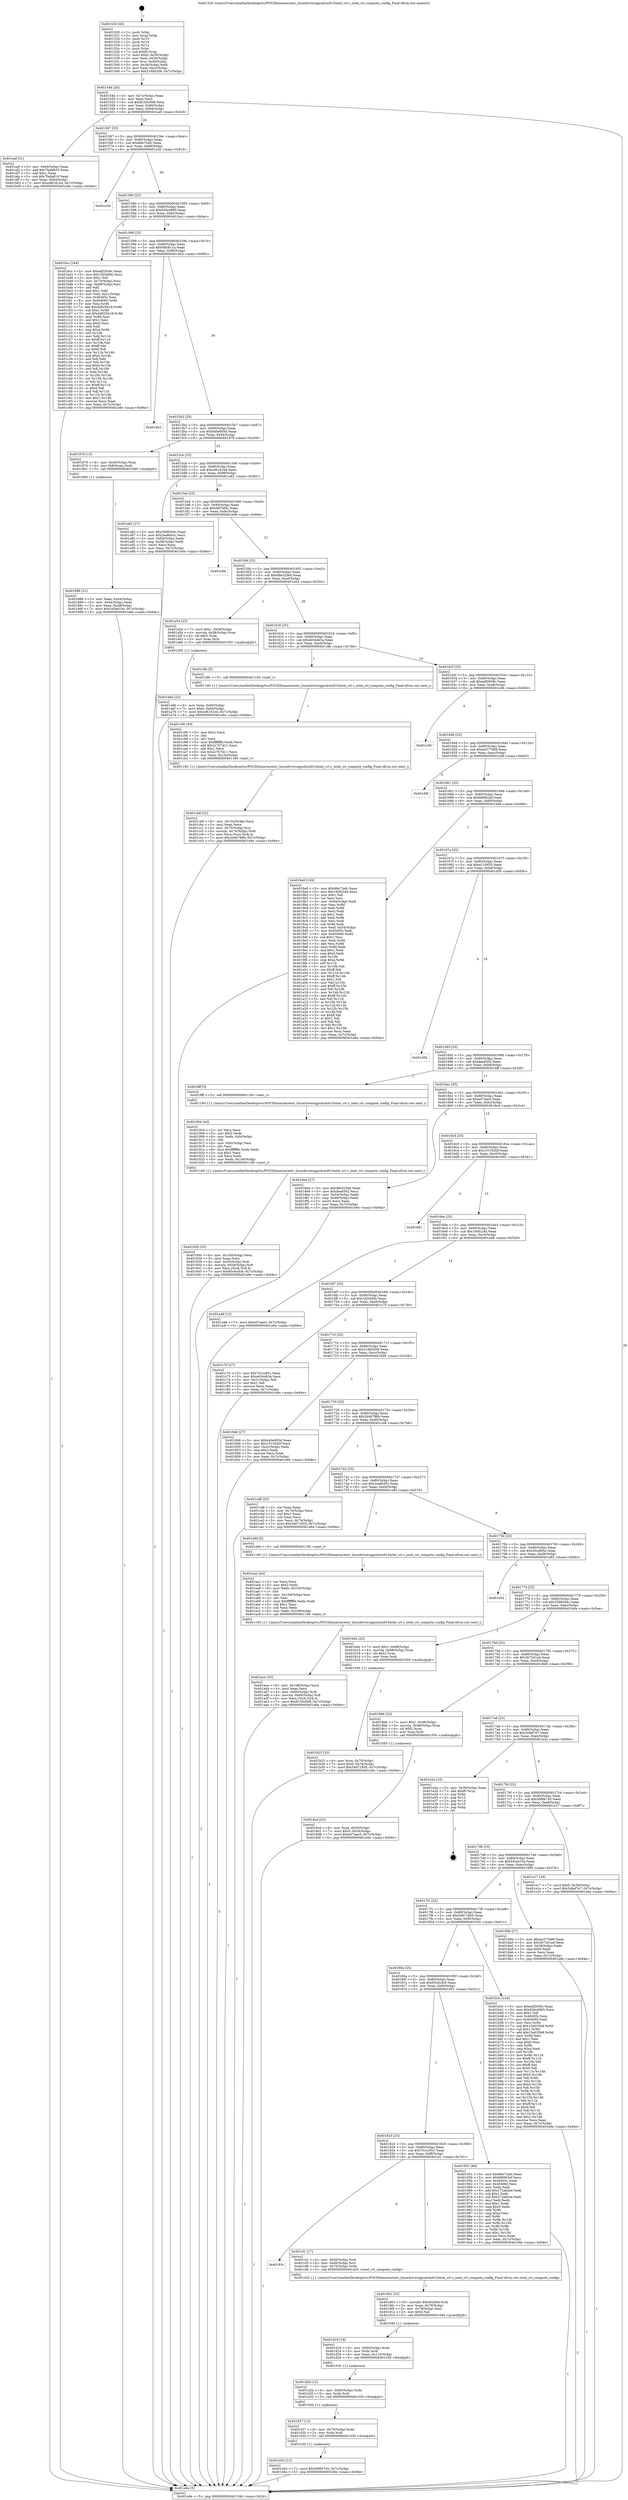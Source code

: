 digraph "0x401520" {
  label = "0x401520 (/mnt/c/Users/mathe/Desktop/tcc/POCII/binaries/extr_linuxdriversgpudrmi915intel_crt.c_intel_crt_compute_config_Final-ollvm.out::main(0))"
  labelloc = "t"
  node[shape=record]

  Entry [label="",width=0.3,height=0.3,shape=circle,fillcolor=black,style=filled]
  "0x40154d" [label="{
     0x40154d [26]\l
     | [instrs]\l
     &nbsp;&nbsp;0x40154d \<+3\>: mov -0x7c(%rbp),%eax\l
     &nbsp;&nbsp;0x401550 \<+2\>: mov %eax,%ecx\l
     &nbsp;&nbsp;0x401552 \<+6\>: sub $0x8150c008,%ecx\l
     &nbsp;&nbsp;0x401558 \<+3\>: mov %eax,-0x80(%rbp)\l
     &nbsp;&nbsp;0x40155b \<+6\>: mov %ecx,-0x84(%rbp)\l
     &nbsp;&nbsp;0x401561 \<+6\>: je 0000000000401aef \<main+0x5cf\>\l
  }"]
  "0x401aef" [label="{
     0x401aef [31]\l
     | [instrs]\l
     &nbsp;&nbsp;0x401aef \<+3\>: mov -0x64(%rbp),%eax\l
     &nbsp;&nbsp;0x401af2 \<+5\>: add $0x7fada816,%eax\l
     &nbsp;&nbsp;0x401af7 \<+3\>: add $0x1,%eax\l
     &nbsp;&nbsp;0x401afa \<+5\>: sub $0x7fada816,%eax\l
     &nbsp;&nbsp;0x401aff \<+3\>: mov %eax,-0x64(%rbp)\l
     &nbsp;&nbsp;0x401b02 \<+7\>: movl $0xcd6181b4,-0x7c(%rbp)\l
     &nbsp;&nbsp;0x401b09 \<+5\>: jmp 0000000000401e6e \<main+0x94e\>\l
  }"]
  "0x401567" [label="{
     0x401567 [25]\l
     | [instrs]\l
     &nbsp;&nbsp;0x401567 \<+5\>: jmp 000000000040156c \<main+0x4c\>\l
     &nbsp;&nbsp;0x40156c \<+3\>: mov -0x80(%rbp),%eax\l
     &nbsp;&nbsp;0x40156f \<+5\>: sub $0x86e72efc,%eax\l
     &nbsp;&nbsp;0x401574 \<+6\>: mov %eax,-0x88(%rbp)\l
     &nbsp;&nbsp;0x40157a \<+6\>: je 0000000000401e3d \<main+0x91d\>\l
  }"]
  Exit [label="",width=0.3,height=0.3,shape=circle,fillcolor=black,style=filled,peripheries=2]
  "0x401e3d" [label="{
     0x401e3d\l
  }", style=dashed]
  "0x401580" [label="{
     0x401580 [25]\l
     | [instrs]\l
     &nbsp;&nbsp;0x401580 \<+5\>: jmp 0000000000401585 \<main+0x65\>\l
     &nbsp;&nbsp;0x401585 \<+3\>: mov -0x80(%rbp),%eax\l
     &nbsp;&nbsp;0x401588 \<+5\>: sub $0x926c4965,%eax\l
     &nbsp;&nbsp;0x40158d \<+6\>: mov %eax,-0x8c(%rbp)\l
     &nbsp;&nbsp;0x401593 \<+6\>: je 0000000000401bcc \<main+0x6ac\>\l
  }"]
  "0x401d43" [label="{
     0x401d43 [12]\l
     | [instrs]\l
     &nbsp;&nbsp;0x401d43 \<+7\>: movl $0x50f84745,-0x7c(%rbp)\l
     &nbsp;&nbsp;0x401d4a \<+5\>: jmp 0000000000401e6e \<main+0x94e\>\l
  }"]
  "0x401bcc" [label="{
     0x401bcc [164]\l
     | [instrs]\l
     &nbsp;&nbsp;0x401bcc \<+5\>: mov $0xedf2939c,%eax\l
     &nbsp;&nbsp;0x401bd1 \<+5\>: mov $0x1fd3409c,%ecx\l
     &nbsp;&nbsp;0x401bd6 \<+2\>: mov $0x1,%dl\l
     &nbsp;&nbsp;0x401bd8 \<+3\>: mov -0x74(%rbp),%esi\l
     &nbsp;&nbsp;0x401bdb \<+3\>: cmp -0x68(%rbp),%esi\l
     &nbsp;&nbsp;0x401bde \<+4\>: setl %dil\l
     &nbsp;&nbsp;0x401be2 \<+4\>: and $0x1,%dil\l
     &nbsp;&nbsp;0x401be6 \<+4\>: mov %dil,-0x21(%rbp)\l
     &nbsp;&nbsp;0x401bea \<+7\>: mov 0x40405c,%esi\l
     &nbsp;&nbsp;0x401bf1 \<+8\>: mov 0x404060,%r8d\l
     &nbsp;&nbsp;0x401bf9 \<+3\>: mov %esi,%r9d\l
     &nbsp;&nbsp;0x401bfc \<+7\>: add $0x5d925b18,%r9d\l
     &nbsp;&nbsp;0x401c03 \<+4\>: sub $0x1,%r9d\l
     &nbsp;&nbsp;0x401c07 \<+7\>: sub $0x5d925b18,%r9d\l
     &nbsp;&nbsp;0x401c0e \<+4\>: imul %r9d,%esi\l
     &nbsp;&nbsp;0x401c12 \<+3\>: and $0x1,%esi\l
     &nbsp;&nbsp;0x401c15 \<+3\>: cmp $0x0,%esi\l
     &nbsp;&nbsp;0x401c18 \<+4\>: sete %dil\l
     &nbsp;&nbsp;0x401c1c \<+4\>: cmp $0xa,%r8d\l
     &nbsp;&nbsp;0x401c20 \<+4\>: setl %r10b\l
     &nbsp;&nbsp;0x401c24 \<+3\>: mov %dil,%r11b\l
     &nbsp;&nbsp;0x401c27 \<+4\>: xor $0xff,%r11b\l
     &nbsp;&nbsp;0x401c2b \<+3\>: mov %r10b,%bl\l
     &nbsp;&nbsp;0x401c2e \<+3\>: xor $0xff,%bl\l
     &nbsp;&nbsp;0x401c31 \<+3\>: xor $0x0,%dl\l
     &nbsp;&nbsp;0x401c34 \<+3\>: mov %r11b,%r14b\l
     &nbsp;&nbsp;0x401c37 \<+4\>: and $0x0,%r14b\l
     &nbsp;&nbsp;0x401c3b \<+3\>: and %dl,%dil\l
     &nbsp;&nbsp;0x401c3e \<+3\>: mov %bl,%r15b\l
     &nbsp;&nbsp;0x401c41 \<+4\>: and $0x0,%r15b\l
     &nbsp;&nbsp;0x401c45 \<+3\>: and %dl,%r10b\l
     &nbsp;&nbsp;0x401c48 \<+3\>: or %dil,%r14b\l
     &nbsp;&nbsp;0x401c4b \<+3\>: or %r10b,%r15b\l
     &nbsp;&nbsp;0x401c4e \<+3\>: xor %r15b,%r14b\l
     &nbsp;&nbsp;0x401c51 \<+3\>: or %bl,%r11b\l
     &nbsp;&nbsp;0x401c54 \<+4\>: xor $0xff,%r11b\l
     &nbsp;&nbsp;0x401c58 \<+3\>: or $0x0,%dl\l
     &nbsp;&nbsp;0x401c5b \<+3\>: and %dl,%r11b\l
     &nbsp;&nbsp;0x401c5e \<+3\>: or %r11b,%r14b\l
     &nbsp;&nbsp;0x401c61 \<+4\>: test $0x1,%r14b\l
     &nbsp;&nbsp;0x401c65 \<+3\>: cmovne %ecx,%eax\l
     &nbsp;&nbsp;0x401c68 \<+3\>: mov %eax,-0x7c(%rbp)\l
     &nbsp;&nbsp;0x401c6b \<+5\>: jmp 0000000000401e6e \<main+0x94e\>\l
  }"]
  "0x401599" [label="{
     0x401599 [25]\l
     | [instrs]\l
     &nbsp;&nbsp;0x401599 \<+5\>: jmp 000000000040159e \<main+0x7e\>\l
     &nbsp;&nbsp;0x40159e \<+3\>: mov -0x80(%rbp),%eax\l
     &nbsp;&nbsp;0x4015a1 \<+5\>: sub $0x94fc811a,%eax\l
     &nbsp;&nbsp;0x4015a6 \<+6\>: mov %eax,-0x90(%rbp)\l
     &nbsp;&nbsp;0x4015ac \<+6\>: je 0000000000401db3 \<main+0x893\>\l
  }"]
  "0x401d37" [label="{
     0x401d37 [12]\l
     | [instrs]\l
     &nbsp;&nbsp;0x401d37 \<+4\>: mov -0x70(%rbp),%rdx\l
     &nbsp;&nbsp;0x401d3b \<+3\>: mov %rdx,%rdi\l
     &nbsp;&nbsp;0x401d3e \<+5\>: call 0000000000401030 \<free@plt\>\l
     | [calls]\l
     &nbsp;&nbsp;0x401030 \{1\} (unknown)\l
  }"]
  "0x401db3" [label="{
     0x401db3\l
  }", style=dashed]
  "0x4015b2" [label="{
     0x4015b2 [25]\l
     | [instrs]\l
     &nbsp;&nbsp;0x4015b2 \<+5\>: jmp 00000000004015b7 \<main+0x97\>\l
     &nbsp;&nbsp;0x4015b7 \<+3\>: mov -0x80(%rbp),%eax\l
     &nbsp;&nbsp;0x4015ba \<+5\>: sub $0xb40e805d,%eax\l
     &nbsp;&nbsp;0x4015bf \<+6\>: mov %eax,-0x94(%rbp)\l
     &nbsp;&nbsp;0x4015c5 \<+6\>: je 0000000000401879 \<main+0x359\>\l
  }"]
  "0x401d2b" [label="{
     0x401d2b [12]\l
     | [instrs]\l
     &nbsp;&nbsp;0x401d2b \<+4\>: mov -0x60(%rbp),%rdx\l
     &nbsp;&nbsp;0x401d2f \<+3\>: mov %rdx,%rdi\l
     &nbsp;&nbsp;0x401d32 \<+5\>: call 0000000000401030 \<free@plt\>\l
     | [calls]\l
     &nbsp;&nbsp;0x401030 \{1\} (unknown)\l
  }"]
  "0x401879" [label="{
     0x401879 [13]\l
     | [instrs]\l
     &nbsp;&nbsp;0x401879 \<+4\>: mov -0x40(%rbp),%rax\l
     &nbsp;&nbsp;0x40187d \<+4\>: mov 0x8(%rax),%rdi\l
     &nbsp;&nbsp;0x401881 \<+5\>: call 0000000000401060 \<atoi@plt\>\l
     | [calls]\l
     &nbsp;&nbsp;0x401060 \{1\} (unknown)\l
  }"]
  "0x4015cb" [label="{
     0x4015cb [25]\l
     | [instrs]\l
     &nbsp;&nbsp;0x4015cb \<+5\>: jmp 00000000004015d0 \<main+0xb0\>\l
     &nbsp;&nbsp;0x4015d0 \<+3\>: mov -0x80(%rbp),%eax\l
     &nbsp;&nbsp;0x4015d3 \<+5\>: sub $0xcd6181b4,%eax\l
     &nbsp;&nbsp;0x4015d8 \<+6\>: mov %eax,-0x98(%rbp)\l
     &nbsp;&nbsp;0x4015de \<+6\>: je 0000000000401a82 \<main+0x562\>\l
  }"]
  "0x401d19" [label="{
     0x401d19 [18]\l
     | [instrs]\l
     &nbsp;&nbsp;0x401d19 \<+4\>: mov -0x50(%rbp),%rdx\l
     &nbsp;&nbsp;0x401d1d \<+3\>: mov %rdx,%rdi\l
     &nbsp;&nbsp;0x401d20 \<+6\>: mov %eax,-0x110(%rbp)\l
     &nbsp;&nbsp;0x401d26 \<+5\>: call 0000000000401030 \<free@plt\>\l
     | [calls]\l
     &nbsp;&nbsp;0x401030 \{1\} (unknown)\l
  }"]
  "0x401a82" [label="{
     0x401a82 [27]\l
     | [instrs]\l
     &nbsp;&nbsp;0x401a82 \<+5\>: mov $0x3598364c,%eax\l
     &nbsp;&nbsp;0x401a87 \<+5\>: mov $0x2ea8b45c,%ecx\l
     &nbsp;&nbsp;0x401a8c \<+3\>: mov -0x64(%rbp),%edx\l
     &nbsp;&nbsp;0x401a8f \<+3\>: cmp -0x58(%rbp),%edx\l
     &nbsp;&nbsp;0x401a92 \<+3\>: cmovl %ecx,%eax\l
     &nbsp;&nbsp;0x401a95 \<+3\>: mov %eax,-0x7c(%rbp)\l
     &nbsp;&nbsp;0x401a98 \<+5\>: jmp 0000000000401e6e \<main+0x94e\>\l
  }"]
  "0x4015e4" [label="{
     0x4015e4 [25]\l
     | [instrs]\l
     &nbsp;&nbsp;0x4015e4 \<+5\>: jmp 00000000004015e9 \<main+0xc9\>\l
     &nbsp;&nbsp;0x4015e9 \<+3\>: mov -0x80(%rbp),%eax\l
     &nbsp;&nbsp;0x4015ec \<+5\>: sub $0xd4f7dfdc,%eax\l
     &nbsp;&nbsp;0x4015f1 \<+6\>: mov %eax,-0x9c(%rbp)\l
     &nbsp;&nbsp;0x4015f7 \<+6\>: je 0000000000401e0b \<main+0x8eb\>\l
  }"]
  "0x401d02" [label="{
     0x401d02 [23]\l
     | [instrs]\l
     &nbsp;&nbsp;0x401d02 \<+10\>: movabs $0x4020b6,%rdi\l
     &nbsp;&nbsp;0x401d0c \<+3\>: mov %eax,-0x78(%rbp)\l
     &nbsp;&nbsp;0x401d0f \<+3\>: mov -0x78(%rbp),%esi\l
     &nbsp;&nbsp;0x401d12 \<+2\>: mov $0x0,%al\l
     &nbsp;&nbsp;0x401d14 \<+5\>: call 0000000000401040 \<printf@plt\>\l
     | [calls]\l
     &nbsp;&nbsp;0x401040 \{1\} (unknown)\l
  }"]
  "0x401e0b" [label="{
     0x401e0b\l
  }", style=dashed]
  "0x4015fd" [label="{
     0x4015fd [25]\l
     | [instrs]\l
     &nbsp;&nbsp;0x4015fd \<+5\>: jmp 0000000000401602 \<main+0xe2\>\l
     &nbsp;&nbsp;0x401602 \<+3\>: mov -0x80(%rbp),%eax\l
     &nbsp;&nbsp;0x401605 \<+5\>: sub $0xd8e325e0,%eax\l
     &nbsp;&nbsp;0x40160a \<+6\>: mov %eax,-0xa0(%rbp)\l
     &nbsp;&nbsp;0x401610 \<+6\>: je 0000000000401a54 \<main+0x534\>\l
  }"]
  "0x40183c" [label="{
     0x40183c\l
  }", style=dashed]
  "0x401a54" [label="{
     0x401a54 [23]\l
     | [instrs]\l
     &nbsp;&nbsp;0x401a54 \<+7\>: movl $0x1,-0x58(%rbp)\l
     &nbsp;&nbsp;0x401a5b \<+4\>: movslq -0x58(%rbp),%rax\l
     &nbsp;&nbsp;0x401a5f \<+4\>: shl $0x2,%rax\l
     &nbsp;&nbsp;0x401a63 \<+3\>: mov %rax,%rdi\l
     &nbsp;&nbsp;0x401a66 \<+5\>: call 0000000000401050 \<malloc@plt\>\l
     | [calls]\l
     &nbsp;&nbsp;0x401050 \{1\} (unknown)\l
  }"]
  "0x401616" [label="{
     0x401616 [25]\l
     | [instrs]\l
     &nbsp;&nbsp;0x401616 \<+5\>: jmp 000000000040161b \<main+0xfb\>\l
     &nbsp;&nbsp;0x40161b \<+3\>: mov -0x80(%rbp),%eax\l
     &nbsp;&nbsp;0x40161e \<+5\>: sub $0xeb544b3a,%eax\l
     &nbsp;&nbsp;0x401623 \<+6\>: mov %eax,-0xa4(%rbp)\l
     &nbsp;&nbsp;0x401629 \<+6\>: je 0000000000401c8b \<main+0x76b\>\l
  }"]
  "0x401cf1" [label="{
     0x401cf1 [17]\l
     | [instrs]\l
     &nbsp;&nbsp;0x401cf1 \<+4\>: mov -0x50(%rbp),%rdi\l
     &nbsp;&nbsp;0x401cf5 \<+4\>: mov -0x60(%rbp),%rsi\l
     &nbsp;&nbsp;0x401cf9 \<+4\>: mov -0x70(%rbp),%rdx\l
     &nbsp;&nbsp;0x401cfd \<+5\>: call 0000000000401420 \<intel_crt_compute_config\>\l
     | [calls]\l
     &nbsp;&nbsp;0x401420 \{1\} (/mnt/c/Users/mathe/Desktop/tcc/POCII/binaries/extr_linuxdriversgpudrmi915intel_crt.c_intel_crt_compute_config_Final-ollvm.out::intel_crt_compute_config)\l
  }"]
  "0x401c8b" [label="{
     0x401c8b [5]\l
     | [instrs]\l
     &nbsp;&nbsp;0x401c8b \<+5\>: call 0000000000401160 \<next_i\>\l
     | [calls]\l
     &nbsp;&nbsp;0x401160 \{1\} (/mnt/c/Users/mathe/Desktop/tcc/POCII/binaries/extr_linuxdriversgpudrmi915intel_crt.c_intel_crt_compute_config_Final-ollvm.out::next_i)\l
  }"]
  "0x40162f" [label="{
     0x40162f [25]\l
     | [instrs]\l
     &nbsp;&nbsp;0x40162f \<+5\>: jmp 0000000000401634 \<main+0x114\>\l
     &nbsp;&nbsp;0x401634 \<+3\>: mov -0x80(%rbp),%eax\l
     &nbsp;&nbsp;0x401637 \<+5\>: sub $0xedf2939c,%eax\l
     &nbsp;&nbsp;0x40163c \<+6\>: mov %eax,-0xa8(%rbp)\l
     &nbsp;&nbsp;0x401642 \<+6\>: je 0000000000401e56 \<main+0x936\>\l
  }"]
  "0x401cb8" [label="{
     0x401cb8 [32]\l
     | [instrs]\l
     &nbsp;&nbsp;0x401cb8 \<+6\>: mov -0x10c(%rbp),%ecx\l
     &nbsp;&nbsp;0x401cbe \<+3\>: imul %eax,%ecx\l
     &nbsp;&nbsp;0x401cc1 \<+4\>: mov -0x70(%rbp),%rsi\l
     &nbsp;&nbsp;0x401cc5 \<+4\>: movslq -0x74(%rbp),%rdi\l
     &nbsp;&nbsp;0x401cc9 \<+3\>: mov %ecx,(%rsi,%rdi,4)\l
     &nbsp;&nbsp;0x401ccc \<+7\>: movl $0x2d46788b,-0x7c(%rbp)\l
     &nbsp;&nbsp;0x401cd3 \<+5\>: jmp 0000000000401e6e \<main+0x94e\>\l
  }"]
  "0x401e56" [label="{
     0x401e56\l
  }", style=dashed]
  "0x401648" [label="{
     0x401648 [25]\l
     | [instrs]\l
     &nbsp;&nbsp;0x401648 \<+5\>: jmp 000000000040164d \<main+0x12d\>\l
     &nbsp;&nbsp;0x40164d \<+3\>: mov -0x80(%rbp),%eax\l
     &nbsp;&nbsp;0x401650 \<+5\>: sub $0xee377b99,%eax\l
     &nbsp;&nbsp;0x401655 \<+6\>: mov %eax,-0xac(%rbp)\l
     &nbsp;&nbsp;0x40165b \<+6\>: je 0000000000401d4f \<main+0x82f\>\l
  }"]
  "0x401c90" [label="{
     0x401c90 [40]\l
     | [instrs]\l
     &nbsp;&nbsp;0x401c90 \<+5\>: mov $0x2,%ecx\l
     &nbsp;&nbsp;0x401c95 \<+1\>: cltd\l
     &nbsp;&nbsp;0x401c96 \<+2\>: idiv %ecx\l
     &nbsp;&nbsp;0x401c98 \<+6\>: imul $0xfffffffe,%edx,%ecx\l
     &nbsp;&nbsp;0x401c9e \<+6\>: add $0x2c7b7d11,%ecx\l
     &nbsp;&nbsp;0x401ca4 \<+3\>: add $0x1,%ecx\l
     &nbsp;&nbsp;0x401ca7 \<+6\>: sub $0x2c7b7d11,%ecx\l
     &nbsp;&nbsp;0x401cad \<+6\>: mov %ecx,-0x10c(%rbp)\l
     &nbsp;&nbsp;0x401cb3 \<+5\>: call 0000000000401160 \<next_i\>\l
     | [calls]\l
     &nbsp;&nbsp;0x401160 \{1\} (/mnt/c/Users/mathe/Desktop/tcc/POCII/binaries/extr_linuxdriversgpudrmi915intel_crt.c_intel_crt_compute_config_Final-ollvm.out::next_i)\l
  }"]
  "0x401d4f" [label="{
     0x401d4f\l
  }", style=dashed]
  "0x401661" [label="{
     0x401661 [25]\l
     | [instrs]\l
     &nbsp;&nbsp;0x401661 \<+5\>: jmp 0000000000401666 \<main+0x146\>\l
     &nbsp;&nbsp;0x401666 \<+3\>: mov -0x80(%rbp),%eax\l
     &nbsp;&nbsp;0x401669 \<+5\>: sub $0xfd6902ef,%eax\l
     &nbsp;&nbsp;0x40166e \<+6\>: mov %eax,-0xb0(%rbp)\l
     &nbsp;&nbsp;0x401674 \<+6\>: je 00000000004019a9 \<main+0x489\>\l
  }"]
  "0x401b25" [label="{
     0x401b25 [23]\l
     | [instrs]\l
     &nbsp;&nbsp;0x401b25 \<+4\>: mov %rax,-0x70(%rbp)\l
     &nbsp;&nbsp;0x401b29 \<+7\>: movl $0x0,-0x74(%rbp)\l
     &nbsp;&nbsp;0x401b30 \<+7\>: movl $0x54671605,-0x7c(%rbp)\l
     &nbsp;&nbsp;0x401b37 \<+5\>: jmp 0000000000401e6e \<main+0x94e\>\l
  }"]
  "0x4019a9" [label="{
     0x4019a9 [159]\l
     | [instrs]\l
     &nbsp;&nbsp;0x4019a9 \<+5\>: mov $0x86e72efc,%eax\l
     &nbsp;&nbsp;0x4019ae \<+5\>: mov $0x16dfc24d,%ecx\l
     &nbsp;&nbsp;0x4019b3 \<+2\>: mov $0x1,%dl\l
     &nbsp;&nbsp;0x4019b5 \<+2\>: xor %esi,%esi\l
     &nbsp;&nbsp;0x4019b7 \<+3\>: mov -0x54(%rbp),%edi\l
     &nbsp;&nbsp;0x4019ba \<+3\>: mov %esi,%r8d\l
     &nbsp;&nbsp;0x4019bd \<+3\>: sub %edi,%r8d\l
     &nbsp;&nbsp;0x4019c0 \<+2\>: mov %esi,%edi\l
     &nbsp;&nbsp;0x4019c2 \<+3\>: sub $0x1,%edi\l
     &nbsp;&nbsp;0x4019c5 \<+3\>: add %edi,%r8d\l
     &nbsp;&nbsp;0x4019c8 \<+2\>: mov %esi,%edi\l
     &nbsp;&nbsp;0x4019ca \<+3\>: sub %r8d,%edi\l
     &nbsp;&nbsp;0x4019cd \<+3\>: mov %edi,-0x54(%rbp)\l
     &nbsp;&nbsp;0x4019d0 \<+7\>: mov 0x40405c,%edi\l
     &nbsp;&nbsp;0x4019d7 \<+8\>: mov 0x404060,%r8d\l
     &nbsp;&nbsp;0x4019df \<+3\>: sub $0x1,%esi\l
     &nbsp;&nbsp;0x4019e2 \<+3\>: mov %edi,%r9d\l
     &nbsp;&nbsp;0x4019e5 \<+3\>: add %esi,%r9d\l
     &nbsp;&nbsp;0x4019e8 \<+4\>: imul %r9d,%edi\l
     &nbsp;&nbsp;0x4019ec \<+3\>: and $0x1,%edi\l
     &nbsp;&nbsp;0x4019ef \<+3\>: cmp $0x0,%edi\l
     &nbsp;&nbsp;0x4019f2 \<+4\>: sete %r10b\l
     &nbsp;&nbsp;0x4019f6 \<+4\>: cmp $0xa,%r8d\l
     &nbsp;&nbsp;0x4019fa \<+4\>: setl %r11b\l
     &nbsp;&nbsp;0x4019fe \<+3\>: mov %r10b,%bl\l
     &nbsp;&nbsp;0x401a01 \<+3\>: xor $0xff,%bl\l
     &nbsp;&nbsp;0x401a04 \<+3\>: mov %r11b,%r14b\l
     &nbsp;&nbsp;0x401a07 \<+4\>: xor $0xff,%r14b\l
     &nbsp;&nbsp;0x401a0b \<+3\>: xor $0x1,%dl\l
     &nbsp;&nbsp;0x401a0e \<+3\>: mov %bl,%r15b\l
     &nbsp;&nbsp;0x401a11 \<+4\>: and $0xff,%r15b\l
     &nbsp;&nbsp;0x401a15 \<+3\>: and %dl,%r10b\l
     &nbsp;&nbsp;0x401a18 \<+3\>: mov %r14b,%r12b\l
     &nbsp;&nbsp;0x401a1b \<+4\>: and $0xff,%r12b\l
     &nbsp;&nbsp;0x401a1f \<+3\>: and %dl,%r11b\l
     &nbsp;&nbsp;0x401a22 \<+3\>: or %r10b,%r15b\l
     &nbsp;&nbsp;0x401a25 \<+3\>: or %r11b,%r12b\l
     &nbsp;&nbsp;0x401a28 \<+3\>: xor %r12b,%r15b\l
     &nbsp;&nbsp;0x401a2b \<+3\>: or %r14b,%bl\l
     &nbsp;&nbsp;0x401a2e \<+3\>: xor $0xff,%bl\l
     &nbsp;&nbsp;0x401a31 \<+3\>: or $0x1,%dl\l
     &nbsp;&nbsp;0x401a34 \<+2\>: and %dl,%bl\l
     &nbsp;&nbsp;0x401a36 \<+3\>: or %bl,%r15b\l
     &nbsp;&nbsp;0x401a39 \<+4\>: test $0x1,%r15b\l
     &nbsp;&nbsp;0x401a3d \<+3\>: cmovne %ecx,%eax\l
     &nbsp;&nbsp;0x401a40 \<+3\>: mov %eax,-0x7c(%rbp)\l
     &nbsp;&nbsp;0x401a43 \<+5\>: jmp 0000000000401e6e \<main+0x94e\>\l
  }"]
  "0x40167a" [label="{
     0x40167a [25]\l
     | [instrs]\l
     &nbsp;&nbsp;0x40167a \<+5\>: jmp 000000000040167f \<main+0x15f\>\l
     &nbsp;&nbsp;0x40167f \<+3\>: mov -0x80(%rbp),%eax\l
     &nbsp;&nbsp;0x401682 \<+5\>: sub $0xa110d53,%eax\l
     &nbsp;&nbsp;0x401687 \<+6\>: mov %eax,-0xb4(%rbp)\l
     &nbsp;&nbsp;0x40168d \<+6\>: je 0000000000401d5b \<main+0x83b\>\l
  }"]
  "0x401ace" [label="{
     0x401ace [33]\l
     | [instrs]\l
     &nbsp;&nbsp;0x401ace \<+6\>: mov -0x108(%rbp),%ecx\l
     &nbsp;&nbsp;0x401ad4 \<+3\>: imul %eax,%ecx\l
     &nbsp;&nbsp;0x401ad7 \<+4\>: mov -0x60(%rbp),%rdi\l
     &nbsp;&nbsp;0x401adb \<+4\>: movslq -0x64(%rbp),%r8\l
     &nbsp;&nbsp;0x401adf \<+4\>: mov %ecx,(%rdi,%r8,4)\l
     &nbsp;&nbsp;0x401ae3 \<+7\>: movl $0x8150c008,-0x7c(%rbp)\l
     &nbsp;&nbsp;0x401aea \<+5\>: jmp 0000000000401e6e \<main+0x94e\>\l
  }"]
  "0x401d5b" [label="{
     0x401d5b\l
  }", style=dashed]
  "0x401693" [label="{
     0x401693 [25]\l
     | [instrs]\l
     &nbsp;&nbsp;0x401693 \<+5\>: jmp 0000000000401698 \<main+0x178\>\l
     &nbsp;&nbsp;0x401698 \<+3\>: mov -0x80(%rbp),%eax\l
     &nbsp;&nbsp;0x40169b \<+5\>: sub $0xdea9302,%eax\l
     &nbsp;&nbsp;0x4016a0 \<+6\>: mov %eax,-0xb8(%rbp)\l
     &nbsp;&nbsp;0x4016a6 \<+6\>: je 00000000004018ff \<main+0x3df\>\l
  }"]
  "0x401aa2" [label="{
     0x401aa2 [44]\l
     | [instrs]\l
     &nbsp;&nbsp;0x401aa2 \<+2\>: xor %ecx,%ecx\l
     &nbsp;&nbsp;0x401aa4 \<+5\>: mov $0x2,%edx\l
     &nbsp;&nbsp;0x401aa9 \<+6\>: mov %edx,-0x104(%rbp)\l
     &nbsp;&nbsp;0x401aaf \<+1\>: cltd\l
     &nbsp;&nbsp;0x401ab0 \<+6\>: mov -0x104(%rbp),%esi\l
     &nbsp;&nbsp;0x401ab6 \<+2\>: idiv %esi\l
     &nbsp;&nbsp;0x401ab8 \<+6\>: imul $0xfffffffe,%edx,%edx\l
     &nbsp;&nbsp;0x401abe \<+3\>: sub $0x1,%ecx\l
     &nbsp;&nbsp;0x401ac1 \<+2\>: sub %ecx,%edx\l
     &nbsp;&nbsp;0x401ac3 \<+6\>: mov %edx,-0x108(%rbp)\l
     &nbsp;&nbsp;0x401ac9 \<+5\>: call 0000000000401160 \<next_i\>\l
     | [calls]\l
     &nbsp;&nbsp;0x401160 \{1\} (/mnt/c/Users/mathe/Desktop/tcc/POCII/binaries/extr_linuxdriversgpudrmi915intel_crt.c_intel_crt_compute_config_Final-ollvm.out::next_i)\l
  }"]
  "0x4018ff" [label="{
     0x4018ff [5]\l
     | [instrs]\l
     &nbsp;&nbsp;0x4018ff \<+5\>: call 0000000000401160 \<next_i\>\l
     | [calls]\l
     &nbsp;&nbsp;0x401160 \{1\} (/mnt/c/Users/mathe/Desktop/tcc/POCII/binaries/extr_linuxdriversgpudrmi915intel_crt.c_intel_crt_compute_config_Final-ollvm.out::next_i)\l
  }"]
  "0x4016ac" [label="{
     0x4016ac [25]\l
     | [instrs]\l
     &nbsp;&nbsp;0x4016ac \<+5\>: jmp 00000000004016b1 \<main+0x191\>\l
     &nbsp;&nbsp;0x4016b1 \<+3\>: mov -0x80(%rbp),%eax\l
     &nbsp;&nbsp;0x4016b4 \<+5\>: sub $0xe07aee3,%eax\l
     &nbsp;&nbsp;0x4016b9 \<+6\>: mov %eax,-0xbc(%rbp)\l
     &nbsp;&nbsp;0x4016bf \<+6\>: je 00000000004018e4 \<main+0x3c4\>\l
  }"]
  "0x401a6b" [label="{
     0x401a6b [23]\l
     | [instrs]\l
     &nbsp;&nbsp;0x401a6b \<+4\>: mov %rax,-0x60(%rbp)\l
     &nbsp;&nbsp;0x401a6f \<+7\>: movl $0x0,-0x64(%rbp)\l
     &nbsp;&nbsp;0x401a76 \<+7\>: movl $0xcd6181b4,-0x7c(%rbp)\l
     &nbsp;&nbsp;0x401a7d \<+5\>: jmp 0000000000401e6e \<main+0x94e\>\l
  }"]
  "0x4018e4" [label="{
     0x4018e4 [27]\l
     | [instrs]\l
     &nbsp;&nbsp;0x4018e4 \<+5\>: mov $0xd8e325e0,%eax\l
     &nbsp;&nbsp;0x4018e9 \<+5\>: mov $0xdea9302,%ecx\l
     &nbsp;&nbsp;0x4018ee \<+3\>: mov -0x54(%rbp),%edx\l
     &nbsp;&nbsp;0x4018f1 \<+3\>: cmp -0x48(%rbp),%edx\l
     &nbsp;&nbsp;0x4018f4 \<+3\>: cmovl %ecx,%eax\l
     &nbsp;&nbsp;0x4018f7 \<+3\>: mov %eax,-0x7c(%rbp)\l
     &nbsp;&nbsp;0x4018fa \<+5\>: jmp 0000000000401e6e \<main+0x94e\>\l
  }"]
  "0x4016c5" [label="{
     0x4016c5 [25]\l
     | [instrs]\l
     &nbsp;&nbsp;0x4016c5 \<+5\>: jmp 00000000004016ca \<main+0x1aa\>\l
     &nbsp;&nbsp;0x4016ca \<+3\>: mov -0x80(%rbp),%eax\l
     &nbsp;&nbsp;0x4016cd \<+5\>: sub $0x10155d2f,%eax\l
     &nbsp;&nbsp;0x4016d2 \<+6\>: mov %eax,-0xc0(%rbp)\l
     &nbsp;&nbsp;0x4016d8 \<+6\>: je 0000000000401861 \<main+0x341\>\l
  }"]
  "0x401823" [label="{
     0x401823 [25]\l
     | [instrs]\l
     &nbsp;&nbsp;0x401823 \<+5\>: jmp 0000000000401828 \<main+0x308\>\l
     &nbsp;&nbsp;0x401828 \<+3\>: mov -0x80(%rbp),%eax\l
     &nbsp;&nbsp;0x40182b \<+5\>: sub $0x701cc951,%eax\l
     &nbsp;&nbsp;0x401830 \<+6\>: mov %eax,-0xf8(%rbp)\l
     &nbsp;&nbsp;0x401836 \<+6\>: je 0000000000401cf1 \<main+0x7d1\>\l
  }"]
  "0x401861" [label="{
     0x401861\l
  }", style=dashed]
  "0x4016de" [label="{
     0x4016de [25]\l
     | [instrs]\l
     &nbsp;&nbsp;0x4016de \<+5\>: jmp 00000000004016e3 \<main+0x1c3\>\l
     &nbsp;&nbsp;0x4016e3 \<+3\>: mov -0x80(%rbp),%eax\l
     &nbsp;&nbsp;0x4016e6 \<+5\>: sub $0x16dfc24d,%eax\l
     &nbsp;&nbsp;0x4016eb \<+6\>: mov %eax,-0xc4(%rbp)\l
     &nbsp;&nbsp;0x4016f1 \<+6\>: je 0000000000401a48 \<main+0x528\>\l
  }"]
  "0x401951" [label="{
     0x401951 [88]\l
     | [instrs]\l
     &nbsp;&nbsp;0x401951 \<+5\>: mov $0x86e72efc,%eax\l
     &nbsp;&nbsp;0x401956 \<+5\>: mov $0xfd6902ef,%ecx\l
     &nbsp;&nbsp;0x40195b \<+7\>: mov 0x40405c,%edx\l
     &nbsp;&nbsp;0x401962 \<+7\>: mov 0x404060,%esi\l
     &nbsp;&nbsp;0x401969 \<+2\>: mov %edx,%edi\l
     &nbsp;&nbsp;0x40196b \<+6\>: add $0x272a82ee,%edi\l
     &nbsp;&nbsp;0x401971 \<+3\>: sub $0x1,%edi\l
     &nbsp;&nbsp;0x401974 \<+6\>: sub $0x272a82ee,%edi\l
     &nbsp;&nbsp;0x40197a \<+3\>: imul %edi,%edx\l
     &nbsp;&nbsp;0x40197d \<+3\>: and $0x1,%edx\l
     &nbsp;&nbsp;0x401980 \<+3\>: cmp $0x0,%edx\l
     &nbsp;&nbsp;0x401983 \<+4\>: sete %r8b\l
     &nbsp;&nbsp;0x401987 \<+3\>: cmp $0xa,%esi\l
     &nbsp;&nbsp;0x40198a \<+4\>: setl %r9b\l
     &nbsp;&nbsp;0x40198e \<+3\>: mov %r8b,%r10b\l
     &nbsp;&nbsp;0x401991 \<+3\>: and %r9b,%r10b\l
     &nbsp;&nbsp;0x401994 \<+3\>: xor %r9b,%r8b\l
     &nbsp;&nbsp;0x401997 \<+3\>: or %r8b,%r10b\l
     &nbsp;&nbsp;0x40199a \<+4\>: test $0x1,%r10b\l
     &nbsp;&nbsp;0x40199e \<+3\>: cmovne %ecx,%eax\l
     &nbsp;&nbsp;0x4019a1 \<+3\>: mov %eax,-0x7c(%rbp)\l
     &nbsp;&nbsp;0x4019a4 \<+5\>: jmp 0000000000401e6e \<main+0x94e\>\l
  }"]
  "0x401a48" [label="{
     0x401a48 [12]\l
     | [instrs]\l
     &nbsp;&nbsp;0x401a48 \<+7\>: movl $0xe07aee3,-0x7c(%rbp)\l
     &nbsp;&nbsp;0x401a4f \<+5\>: jmp 0000000000401e6e \<main+0x94e\>\l
  }"]
  "0x4016f7" [label="{
     0x4016f7 [25]\l
     | [instrs]\l
     &nbsp;&nbsp;0x4016f7 \<+5\>: jmp 00000000004016fc \<main+0x1dc\>\l
     &nbsp;&nbsp;0x4016fc \<+3\>: mov -0x80(%rbp),%eax\l
     &nbsp;&nbsp;0x4016ff \<+5\>: sub $0x1fd3409c,%eax\l
     &nbsp;&nbsp;0x401704 \<+6\>: mov %eax,-0xc8(%rbp)\l
     &nbsp;&nbsp;0x40170a \<+6\>: je 0000000000401c70 \<main+0x750\>\l
  }"]
  "0x40180a" [label="{
     0x40180a [25]\l
     | [instrs]\l
     &nbsp;&nbsp;0x40180a \<+5\>: jmp 000000000040180f \<main+0x2ef\>\l
     &nbsp;&nbsp;0x40180f \<+3\>: mov -0x80(%rbp),%eax\l
     &nbsp;&nbsp;0x401812 \<+5\>: sub $0x65c6cdc9,%eax\l
     &nbsp;&nbsp;0x401817 \<+6\>: mov %eax,-0xf4(%rbp)\l
     &nbsp;&nbsp;0x40181d \<+6\>: je 0000000000401951 \<main+0x431\>\l
  }"]
  "0x401c70" [label="{
     0x401c70 [27]\l
     | [instrs]\l
     &nbsp;&nbsp;0x401c70 \<+5\>: mov $0x701cc951,%eax\l
     &nbsp;&nbsp;0x401c75 \<+5\>: mov $0xeb544b3a,%ecx\l
     &nbsp;&nbsp;0x401c7a \<+3\>: mov -0x21(%rbp),%dl\l
     &nbsp;&nbsp;0x401c7d \<+3\>: test $0x1,%dl\l
     &nbsp;&nbsp;0x401c80 \<+3\>: cmovne %ecx,%eax\l
     &nbsp;&nbsp;0x401c83 \<+3\>: mov %eax,-0x7c(%rbp)\l
     &nbsp;&nbsp;0x401c86 \<+5\>: jmp 0000000000401e6e \<main+0x94e\>\l
  }"]
  "0x401710" [label="{
     0x401710 [25]\l
     | [instrs]\l
     &nbsp;&nbsp;0x401710 \<+5\>: jmp 0000000000401715 \<main+0x1f5\>\l
     &nbsp;&nbsp;0x401715 \<+3\>: mov -0x80(%rbp),%eax\l
     &nbsp;&nbsp;0x401718 \<+5\>: sub $0x216b0208,%eax\l
     &nbsp;&nbsp;0x40171d \<+6\>: mov %eax,-0xcc(%rbp)\l
     &nbsp;&nbsp;0x401723 \<+6\>: je 0000000000401846 \<main+0x326\>\l
  }"]
  "0x401b3c" [label="{
     0x401b3c [144]\l
     | [instrs]\l
     &nbsp;&nbsp;0x401b3c \<+5\>: mov $0xedf2939c,%eax\l
     &nbsp;&nbsp;0x401b41 \<+5\>: mov $0x926c4965,%ecx\l
     &nbsp;&nbsp;0x401b46 \<+2\>: mov $0x1,%dl\l
     &nbsp;&nbsp;0x401b48 \<+7\>: mov 0x40405c,%esi\l
     &nbsp;&nbsp;0x401b4f \<+7\>: mov 0x404060,%edi\l
     &nbsp;&nbsp;0x401b56 \<+3\>: mov %esi,%r8d\l
     &nbsp;&nbsp;0x401b59 \<+7\>: sub $0x15a035b8,%r8d\l
     &nbsp;&nbsp;0x401b60 \<+4\>: sub $0x1,%r8d\l
     &nbsp;&nbsp;0x401b64 \<+7\>: add $0x15a035b8,%r8d\l
     &nbsp;&nbsp;0x401b6b \<+4\>: imul %r8d,%esi\l
     &nbsp;&nbsp;0x401b6f \<+3\>: and $0x1,%esi\l
     &nbsp;&nbsp;0x401b72 \<+3\>: cmp $0x0,%esi\l
     &nbsp;&nbsp;0x401b75 \<+4\>: sete %r9b\l
     &nbsp;&nbsp;0x401b79 \<+3\>: cmp $0xa,%edi\l
     &nbsp;&nbsp;0x401b7c \<+4\>: setl %r10b\l
     &nbsp;&nbsp;0x401b80 \<+3\>: mov %r9b,%r11b\l
     &nbsp;&nbsp;0x401b83 \<+4\>: xor $0xff,%r11b\l
     &nbsp;&nbsp;0x401b87 \<+3\>: mov %r10b,%bl\l
     &nbsp;&nbsp;0x401b8a \<+3\>: xor $0xff,%bl\l
     &nbsp;&nbsp;0x401b8d \<+3\>: xor $0x0,%dl\l
     &nbsp;&nbsp;0x401b90 \<+3\>: mov %r11b,%r14b\l
     &nbsp;&nbsp;0x401b93 \<+4\>: and $0x0,%r14b\l
     &nbsp;&nbsp;0x401b97 \<+3\>: and %dl,%r9b\l
     &nbsp;&nbsp;0x401b9a \<+3\>: mov %bl,%r15b\l
     &nbsp;&nbsp;0x401b9d \<+4\>: and $0x0,%r15b\l
     &nbsp;&nbsp;0x401ba1 \<+3\>: and %dl,%r10b\l
     &nbsp;&nbsp;0x401ba4 \<+3\>: or %r9b,%r14b\l
     &nbsp;&nbsp;0x401ba7 \<+3\>: or %r10b,%r15b\l
     &nbsp;&nbsp;0x401baa \<+3\>: xor %r15b,%r14b\l
     &nbsp;&nbsp;0x401bad \<+3\>: or %bl,%r11b\l
     &nbsp;&nbsp;0x401bb0 \<+4\>: xor $0xff,%r11b\l
     &nbsp;&nbsp;0x401bb4 \<+3\>: or $0x0,%dl\l
     &nbsp;&nbsp;0x401bb7 \<+3\>: and %dl,%r11b\l
     &nbsp;&nbsp;0x401bba \<+3\>: or %r11b,%r14b\l
     &nbsp;&nbsp;0x401bbd \<+4\>: test $0x1,%r14b\l
     &nbsp;&nbsp;0x401bc1 \<+3\>: cmovne %ecx,%eax\l
     &nbsp;&nbsp;0x401bc4 \<+3\>: mov %eax,-0x7c(%rbp)\l
     &nbsp;&nbsp;0x401bc7 \<+5\>: jmp 0000000000401e6e \<main+0x94e\>\l
  }"]
  "0x401846" [label="{
     0x401846 [27]\l
     | [instrs]\l
     &nbsp;&nbsp;0x401846 \<+5\>: mov $0xb40e805d,%eax\l
     &nbsp;&nbsp;0x40184b \<+5\>: mov $0x10155d2f,%ecx\l
     &nbsp;&nbsp;0x401850 \<+3\>: mov -0x2c(%rbp),%edx\l
     &nbsp;&nbsp;0x401853 \<+3\>: cmp $0x2,%edx\l
     &nbsp;&nbsp;0x401856 \<+3\>: cmovne %ecx,%eax\l
     &nbsp;&nbsp;0x401859 \<+3\>: mov %eax,-0x7c(%rbp)\l
     &nbsp;&nbsp;0x40185c \<+5\>: jmp 0000000000401e6e \<main+0x94e\>\l
  }"]
  "0x401729" [label="{
     0x401729 [25]\l
     | [instrs]\l
     &nbsp;&nbsp;0x401729 \<+5\>: jmp 000000000040172e \<main+0x20e\>\l
     &nbsp;&nbsp;0x40172e \<+3\>: mov -0x80(%rbp),%eax\l
     &nbsp;&nbsp;0x401731 \<+5\>: sub $0x2d46788b,%eax\l
     &nbsp;&nbsp;0x401736 \<+6\>: mov %eax,-0xd0(%rbp)\l
     &nbsp;&nbsp;0x40173c \<+6\>: je 0000000000401cd8 \<main+0x7b8\>\l
  }"]
  "0x401e6e" [label="{
     0x401e6e [5]\l
     | [instrs]\l
     &nbsp;&nbsp;0x401e6e \<+5\>: jmp 000000000040154d \<main+0x2d\>\l
  }"]
  "0x401520" [label="{
     0x401520 [45]\l
     | [instrs]\l
     &nbsp;&nbsp;0x401520 \<+1\>: push %rbp\l
     &nbsp;&nbsp;0x401521 \<+3\>: mov %rsp,%rbp\l
     &nbsp;&nbsp;0x401524 \<+2\>: push %r15\l
     &nbsp;&nbsp;0x401526 \<+2\>: push %r14\l
     &nbsp;&nbsp;0x401528 \<+2\>: push %r12\l
     &nbsp;&nbsp;0x40152a \<+1\>: push %rbx\l
     &nbsp;&nbsp;0x40152b \<+7\>: sub $0xf0,%rsp\l
     &nbsp;&nbsp;0x401532 \<+7\>: movl $0x0,-0x30(%rbp)\l
     &nbsp;&nbsp;0x401539 \<+3\>: mov %edi,-0x34(%rbp)\l
     &nbsp;&nbsp;0x40153c \<+4\>: mov %rsi,-0x40(%rbp)\l
     &nbsp;&nbsp;0x401540 \<+3\>: mov -0x34(%rbp),%edi\l
     &nbsp;&nbsp;0x401543 \<+3\>: mov %edi,-0x2c(%rbp)\l
     &nbsp;&nbsp;0x401546 \<+7\>: movl $0x216b0208,-0x7c(%rbp)\l
  }"]
  "0x401886" [label="{
     0x401886 [21]\l
     | [instrs]\l
     &nbsp;&nbsp;0x401886 \<+3\>: mov %eax,-0x44(%rbp)\l
     &nbsp;&nbsp;0x401889 \<+3\>: mov -0x44(%rbp),%eax\l
     &nbsp;&nbsp;0x40188c \<+3\>: mov %eax,-0x28(%rbp)\l
     &nbsp;&nbsp;0x40188f \<+7\>: movl $0x545ee33e,-0x7c(%rbp)\l
     &nbsp;&nbsp;0x401896 \<+5\>: jmp 0000000000401e6e \<main+0x94e\>\l
  }"]
  "0x401930" [label="{
     0x401930 [33]\l
     | [instrs]\l
     &nbsp;&nbsp;0x401930 \<+6\>: mov -0x100(%rbp),%ecx\l
     &nbsp;&nbsp;0x401936 \<+3\>: imul %eax,%ecx\l
     &nbsp;&nbsp;0x401939 \<+4\>: mov -0x50(%rbp),%rdi\l
     &nbsp;&nbsp;0x40193d \<+4\>: movslq -0x54(%rbp),%r8\l
     &nbsp;&nbsp;0x401941 \<+4\>: mov %ecx,(%rdi,%r8,4)\l
     &nbsp;&nbsp;0x401945 \<+7\>: movl $0x65c6cdc9,-0x7c(%rbp)\l
     &nbsp;&nbsp;0x40194c \<+5\>: jmp 0000000000401e6e \<main+0x94e\>\l
  }"]
  "0x401cd8" [label="{
     0x401cd8 [25]\l
     | [instrs]\l
     &nbsp;&nbsp;0x401cd8 \<+2\>: xor %eax,%eax\l
     &nbsp;&nbsp;0x401cda \<+3\>: mov -0x74(%rbp),%ecx\l
     &nbsp;&nbsp;0x401cdd \<+3\>: sub $0x1,%eax\l
     &nbsp;&nbsp;0x401ce0 \<+2\>: sub %eax,%ecx\l
     &nbsp;&nbsp;0x401ce2 \<+3\>: mov %ecx,-0x74(%rbp)\l
     &nbsp;&nbsp;0x401ce5 \<+7\>: movl $0x54671605,-0x7c(%rbp)\l
     &nbsp;&nbsp;0x401cec \<+5\>: jmp 0000000000401e6e \<main+0x94e\>\l
  }"]
  "0x401742" [label="{
     0x401742 [25]\l
     | [instrs]\l
     &nbsp;&nbsp;0x401742 \<+5\>: jmp 0000000000401747 \<main+0x227\>\l
     &nbsp;&nbsp;0x401747 \<+3\>: mov -0x80(%rbp),%eax\l
     &nbsp;&nbsp;0x40174a \<+5\>: sub $0x2ea8b45c,%eax\l
     &nbsp;&nbsp;0x40174f \<+6\>: mov %eax,-0xd4(%rbp)\l
     &nbsp;&nbsp;0x401755 \<+6\>: je 0000000000401a9d \<main+0x57d\>\l
  }"]
  "0x401904" [label="{
     0x401904 [44]\l
     | [instrs]\l
     &nbsp;&nbsp;0x401904 \<+2\>: xor %ecx,%ecx\l
     &nbsp;&nbsp;0x401906 \<+5\>: mov $0x2,%edx\l
     &nbsp;&nbsp;0x40190b \<+6\>: mov %edx,-0xfc(%rbp)\l
     &nbsp;&nbsp;0x401911 \<+1\>: cltd\l
     &nbsp;&nbsp;0x401912 \<+6\>: mov -0xfc(%rbp),%esi\l
     &nbsp;&nbsp;0x401918 \<+2\>: idiv %esi\l
     &nbsp;&nbsp;0x40191a \<+6\>: imul $0xfffffffe,%edx,%edx\l
     &nbsp;&nbsp;0x401920 \<+3\>: sub $0x1,%ecx\l
     &nbsp;&nbsp;0x401923 \<+2\>: sub %ecx,%edx\l
     &nbsp;&nbsp;0x401925 \<+6\>: mov %edx,-0x100(%rbp)\l
     &nbsp;&nbsp;0x40192b \<+5\>: call 0000000000401160 \<next_i\>\l
     | [calls]\l
     &nbsp;&nbsp;0x401160 \{1\} (/mnt/c/Users/mathe/Desktop/tcc/POCII/binaries/extr_linuxdriversgpudrmi915intel_crt.c_intel_crt_compute_config_Final-ollvm.out::next_i)\l
  }"]
  "0x401a9d" [label="{
     0x401a9d [5]\l
     | [instrs]\l
     &nbsp;&nbsp;0x401a9d \<+5\>: call 0000000000401160 \<next_i\>\l
     | [calls]\l
     &nbsp;&nbsp;0x401160 \{1\} (/mnt/c/Users/mathe/Desktop/tcc/POCII/binaries/extr_linuxdriversgpudrmi915intel_crt.c_intel_crt_compute_config_Final-ollvm.out::next_i)\l
  }"]
  "0x40175b" [label="{
     0x40175b [25]\l
     | [instrs]\l
     &nbsp;&nbsp;0x40175b \<+5\>: jmp 0000000000401760 \<main+0x240\>\l
     &nbsp;&nbsp;0x401760 \<+3\>: mov -0x80(%rbp),%eax\l
     &nbsp;&nbsp;0x401763 \<+5\>: sub $0x30cef95a,%eax\l
     &nbsp;&nbsp;0x401768 \<+6\>: mov %eax,-0xd8(%rbp)\l
     &nbsp;&nbsp;0x40176e \<+6\>: je 0000000000401e62 \<main+0x942\>\l
  }"]
  "0x4018cd" [label="{
     0x4018cd [23]\l
     | [instrs]\l
     &nbsp;&nbsp;0x4018cd \<+4\>: mov %rax,-0x50(%rbp)\l
     &nbsp;&nbsp;0x4018d1 \<+7\>: movl $0x0,-0x54(%rbp)\l
     &nbsp;&nbsp;0x4018d8 \<+7\>: movl $0xe07aee3,-0x7c(%rbp)\l
     &nbsp;&nbsp;0x4018df \<+5\>: jmp 0000000000401e6e \<main+0x94e\>\l
  }"]
  "0x401e62" [label="{
     0x401e62\l
  }", style=dashed]
  "0x401774" [label="{
     0x401774 [25]\l
     | [instrs]\l
     &nbsp;&nbsp;0x401774 \<+5\>: jmp 0000000000401779 \<main+0x259\>\l
     &nbsp;&nbsp;0x401779 \<+3\>: mov -0x80(%rbp),%eax\l
     &nbsp;&nbsp;0x40177c \<+5\>: sub $0x3598364c,%eax\l
     &nbsp;&nbsp;0x401781 \<+6\>: mov %eax,-0xdc(%rbp)\l
     &nbsp;&nbsp;0x401787 \<+6\>: je 0000000000401b0e \<main+0x5ee\>\l
  }"]
  "0x4017f1" [label="{
     0x4017f1 [25]\l
     | [instrs]\l
     &nbsp;&nbsp;0x4017f1 \<+5\>: jmp 00000000004017f6 \<main+0x2d6\>\l
     &nbsp;&nbsp;0x4017f6 \<+3\>: mov -0x80(%rbp),%eax\l
     &nbsp;&nbsp;0x4017f9 \<+5\>: sub $0x54671605,%eax\l
     &nbsp;&nbsp;0x4017fe \<+6\>: mov %eax,-0xf0(%rbp)\l
     &nbsp;&nbsp;0x401804 \<+6\>: je 0000000000401b3c \<main+0x61c\>\l
  }"]
  "0x401b0e" [label="{
     0x401b0e [23]\l
     | [instrs]\l
     &nbsp;&nbsp;0x401b0e \<+7\>: movl $0x1,-0x68(%rbp)\l
     &nbsp;&nbsp;0x401b15 \<+4\>: movslq -0x68(%rbp),%rax\l
     &nbsp;&nbsp;0x401b19 \<+4\>: shl $0x2,%rax\l
     &nbsp;&nbsp;0x401b1d \<+3\>: mov %rax,%rdi\l
     &nbsp;&nbsp;0x401b20 \<+5\>: call 0000000000401050 \<malloc@plt\>\l
     | [calls]\l
     &nbsp;&nbsp;0x401050 \{1\} (unknown)\l
  }"]
  "0x40178d" [label="{
     0x40178d [25]\l
     | [instrs]\l
     &nbsp;&nbsp;0x40178d \<+5\>: jmp 0000000000401792 \<main+0x272\>\l
     &nbsp;&nbsp;0x401792 \<+3\>: mov -0x80(%rbp),%eax\l
     &nbsp;&nbsp;0x401795 \<+5\>: sub $0x3b7241ad,%eax\l
     &nbsp;&nbsp;0x40179a \<+6\>: mov %eax,-0xe0(%rbp)\l
     &nbsp;&nbsp;0x4017a0 \<+6\>: je 00000000004018b6 \<main+0x396\>\l
  }"]
  "0x40189b" [label="{
     0x40189b [27]\l
     | [instrs]\l
     &nbsp;&nbsp;0x40189b \<+5\>: mov $0xee377b99,%eax\l
     &nbsp;&nbsp;0x4018a0 \<+5\>: mov $0x3b7241ad,%ecx\l
     &nbsp;&nbsp;0x4018a5 \<+3\>: mov -0x28(%rbp),%edx\l
     &nbsp;&nbsp;0x4018a8 \<+3\>: cmp $0x0,%edx\l
     &nbsp;&nbsp;0x4018ab \<+3\>: cmove %ecx,%eax\l
     &nbsp;&nbsp;0x4018ae \<+3\>: mov %eax,-0x7c(%rbp)\l
     &nbsp;&nbsp;0x4018b1 \<+5\>: jmp 0000000000401e6e \<main+0x94e\>\l
  }"]
  "0x4018b6" [label="{
     0x4018b6 [23]\l
     | [instrs]\l
     &nbsp;&nbsp;0x4018b6 \<+7\>: movl $0x1,-0x48(%rbp)\l
     &nbsp;&nbsp;0x4018bd \<+4\>: movslq -0x48(%rbp),%rax\l
     &nbsp;&nbsp;0x4018c1 \<+4\>: shl $0x2,%rax\l
     &nbsp;&nbsp;0x4018c5 \<+3\>: mov %rax,%rdi\l
     &nbsp;&nbsp;0x4018c8 \<+5\>: call 0000000000401050 \<malloc@plt\>\l
     | [calls]\l
     &nbsp;&nbsp;0x401050 \{1\} (unknown)\l
  }"]
  "0x4017a6" [label="{
     0x4017a6 [25]\l
     | [instrs]\l
     &nbsp;&nbsp;0x4017a6 \<+5\>: jmp 00000000004017ab \<main+0x28b\>\l
     &nbsp;&nbsp;0x4017ab \<+3\>: mov -0x80(%rbp),%eax\l
     &nbsp;&nbsp;0x4017ae \<+5\>: sub $0x3c8ef7e7,%eax\l
     &nbsp;&nbsp;0x4017b3 \<+6\>: mov %eax,-0xe4(%rbp)\l
     &nbsp;&nbsp;0x4017b9 \<+6\>: je 0000000000401e2a \<main+0x90a\>\l
  }"]
  "0x4017d8" [label="{
     0x4017d8 [25]\l
     | [instrs]\l
     &nbsp;&nbsp;0x4017d8 \<+5\>: jmp 00000000004017dd \<main+0x2bd\>\l
     &nbsp;&nbsp;0x4017dd \<+3\>: mov -0x80(%rbp),%eax\l
     &nbsp;&nbsp;0x4017e0 \<+5\>: sub $0x545ee33e,%eax\l
     &nbsp;&nbsp;0x4017e5 \<+6\>: mov %eax,-0xec(%rbp)\l
     &nbsp;&nbsp;0x4017eb \<+6\>: je 000000000040189b \<main+0x37b\>\l
  }"]
  "0x401e2a" [label="{
     0x401e2a [19]\l
     | [instrs]\l
     &nbsp;&nbsp;0x401e2a \<+3\>: mov -0x30(%rbp),%eax\l
     &nbsp;&nbsp;0x401e2d \<+7\>: add $0xf0,%rsp\l
     &nbsp;&nbsp;0x401e34 \<+1\>: pop %rbx\l
     &nbsp;&nbsp;0x401e35 \<+2\>: pop %r12\l
     &nbsp;&nbsp;0x401e37 \<+2\>: pop %r14\l
     &nbsp;&nbsp;0x401e39 \<+2\>: pop %r15\l
     &nbsp;&nbsp;0x401e3b \<+1\>: pop %rbp\l
     &nbsp;&nbsp;0x401e3c \<+1\>: ret\l
  }"]
  "0x4017bf" [label="{
     0x4017bf [25]\l
     | [instrs]\l
     &nbsp;&nbsp;0x4017bf \<+5\>: jmp 00000000004017c4 \<main+0x2a4\>\l
     &nbsp;&nbsp;0x4017c4 \<+3\>: mov -0x80(%rbp),%eax\l
     &nbsp;&nbsp;0x4017c7 \<+5\>: sub $0x50f84745,%eax\l
     &nbsp;&nbsp;0x4017cc \<+6\>: mov %eax,-0xe8(%rbp)\l
     &nbsp;&nbsp;0x4017d2 \<+6\>: je 0000000000401e17 \<main+0x8f7\>\l
  }"]
  "0x401e17" [label="{
     0x401e17 [19]\l
     | [instrs]\l
     &nbsp;&nbsp;0x401e17 \<+7\>: movl $0x0,-0x30(%rbp)\l
     &nbsp;&nbsp;0x401e1e \<+7\>: movl $0x3c8ef7e7,-0x7c(%rbp)\l
     &nbsp;&nbsp;0x401e25 \<+5\>: jmp 0000000000401e6e \<main+0x94e\>\l
  }"]
  Entry -> "0x401520" [label=" 1"]
  "0x40154d" -> "0x401aef" [label=" 1"]
  "0x40154d" -> "0x401567" [label=" 26"]
  "0x401e2a" -> Exit [label=" 1"]
  "0x401567" -> "0x401e3d" [label=" 0"]
  "0x401567" -> "0x401580" [label=" 26"]
  "0x401e17" -> "0x401e6e" [label=" 1"]
  "0x401580" -> "0x401bcc" [label=" 2"]
  "0x401580" -> "0x401599" [label=" 24"]
  "0x401d43" -> "0x401e6e" [label=" 1"]
  "0x401599" -> "0x401db3" [label=" 0"]
  "0x401599" -> "0x4015b2" [label=" 24"]
  "0x401d37" -> "0x401d43" [label=" 1"]
  "0x4015b2" -> "0x401879" [label=" 1"]
  "0x4015b2" -> "0x4015cb" [label=" 23"]
  "0x401d2b" -> "0x401d37" [label=" 1"]
  "0x4015cb" -> "0x401a82" [label=" 2"]
  "0x4015cb" -> "0x4015e4" [label=" 21"]
  "0x401d19" -> "0x401d2b" [label=" 1"]
  "0x4015e4" -> "0x401e0b" [label=" 0"]
  "0x4015e4" -> "0x4015fd" [label=" 21"]
  "0x401d02" -> "0x401d19" [label=" 1"]
  "0x4015fd" -> "0x401a54" [label=" 1"]
  "0x4015fd" -> "0x401616" [label=" 20"]
  "0x401cf1" -> "0x401d02" [label=" 1"]
  "0x401616" -> "0x401c8b" [label=" 1"]
  "0x401616" -> "0x40162f" [label=" 19"]
  "0x401823" -> "0x40183c" [label=" 0"]
  "0x40162f" -> "0x401e56" [label=" 0"]
  "0x40162f" -> "0x401648" [label=" 19"]
  "0x401823" -> "0x401cf1" [label=" 1"]
  "0x401648" -> "0x401d4f" [label=" 0"]
  "0x401648" -> "0x401661" [label=" 19"]
  "0x401cd8" -> "0x401e6e" [label=" 1"]
  "0x401661" -> "0x4019a9" [label=" 1"]
  "0x401661" -> "0x40167a" [label=" 18"]
  "0x401cb8" -> "0x401e6e" [label=" 1"]
  "0x40167a" -> "0x401d5b" [label=" 0"]
  "0x40167a" -> "0x401693" [label=" 18"]
  "0x401c90" -> "0x401cb8" [label=" 1"]
  "0x401693" -> "0x4018ff" [label=" 1"]
  "0x401693" -> "0x4016ac" [label=" 17"]
  "0x401c8b" -> "0x401c90" [label=" 1"]
  "0x4016ac" -> "0x4018e4" [label=" 2"]
  "0x4016ac" -> "0x4016c5" [label=" 15"]
  "0x401c70" -> "0x401e6e" [label=" 2"]
  "0x4016c5" -> "0x401861" [label=" 0"]
  "0x4016c5" -> "0x4016de" [label=" 15"]
  "0x401bcc" -> "0x401e6e" [label=" 2"]
  "0x4016de" -> "0x401a48" [label=" 1"]
  "0x4016de" -> "0x4016f7" [label=" 14"]
  "0x401b3c" -> "0x401e6e" [label=" 2"]
  "0x4016f7" -> "0x401c70" [label=" 2"]
  "0x4016f7" -> "0x401710" [label=" 12"]
  "0x401b0e" -> "0x401b25" [label=" 1"]
  "0x401710" -> "0x401846" [label=" 1"]
  "0x401710" -> "0x401729" [label=" 11"]
  "0x401846" -> "0x401e6e" [label=" 1"]
  "0x401520" -> "0x40154d" [label=" 1"]
  "0x401e6e" -> "0x40154d" [label=" 26"]
  "0x401879" -> "0x401886" [label=" 1"]
  "0x401886" -> "0x401e6e" [label=" 1"]
  "0x401aef" -> "0x401e6e" [label=" 1"]
  "0x401729" -> "0x401cd8" [label=" 1"]
  "0x401729" -> "0x401742" [label=" 10"]
  "0x401aa2" -> "0x401ace" [label=" 1"]
  "0x401742" -> "0x401a9d" [label=" 1"]
  "0x401742" -> "0x40175b" [label=" 9"]
  "0x401a9d" -> "0x401aa2" [label=" 1"]
  "0x40175b" -> "0x401e62" [label=" 0"]
  "0x40175b" -> "0x401774" [label=" 9"]
  "0x401a82" -> "0x401e6e" [label=" 2"]
  "0x401774" -> "0x401b0e" [label=" 1"]
  "0x401774" -> "0x40178d" [label=" 8"]
  "0x401a6b" -> "0x401e6e" [label=" 1"]
  "0x40178d" -> "0x4018b6" [label=" 1"]
  "0x40178d" -> "0x4017a6" [label=" 7"]
  "0x401a54" -> "0x401a6b" [label=" 1"]
  "0x4017a6" -> "0x401e2a" [label=" 1"]
  "0x4017a6" -> "0x4017bf" [label=" 6"]
  "0x4019a9" -> "0x401e6e" [label=" 1"]
  "0x4017bf" -> "0x401e17" [label=" 1"]
  "0x4017bf" -> "0x4017d8" [label=" 5"]
  "0x401a48" -> "0x401e6e" [label=" 1"]
  "0x4017d8" -> "0x40189b" [label=" 1"]
  "0x4017d8" -> "0x4017f1" [label=" 4"]
  "0x40189b" -> "0x401e6e" [label=" 1"]
  "0x4018b6" -> "0x4018cd" [label=" 1"]
  "0x4018cd" -> "0x401e6e" [label=" 1"]
  "0x4018e4" -> "0x401e6e" [label=" 2"]
  "0x4018ff" -> "0x401904" [label=" 1"]
  "0x401904" -> "0x401930" [label=" 1"]
  "0x401930" -> "0x401e6e" [label=" 1"]
  "0x401ace" -> "0x401e6e" [label=" 1"]
  "0x4017f1" -> "0x401b3c" [label=" 2"]
  "0x4017f1" -> "0x40180a" [label=" 2"]
  "0x401b25" -> "0x401e6e" [label=" 1"]
  "0x40180a" -> "0x401951" [label=" 1"]
  "0x40180a" -> "0x401823" [label=" 1"]
  "0x401951" -> "0x401e6e" [label=" 1"]
}
